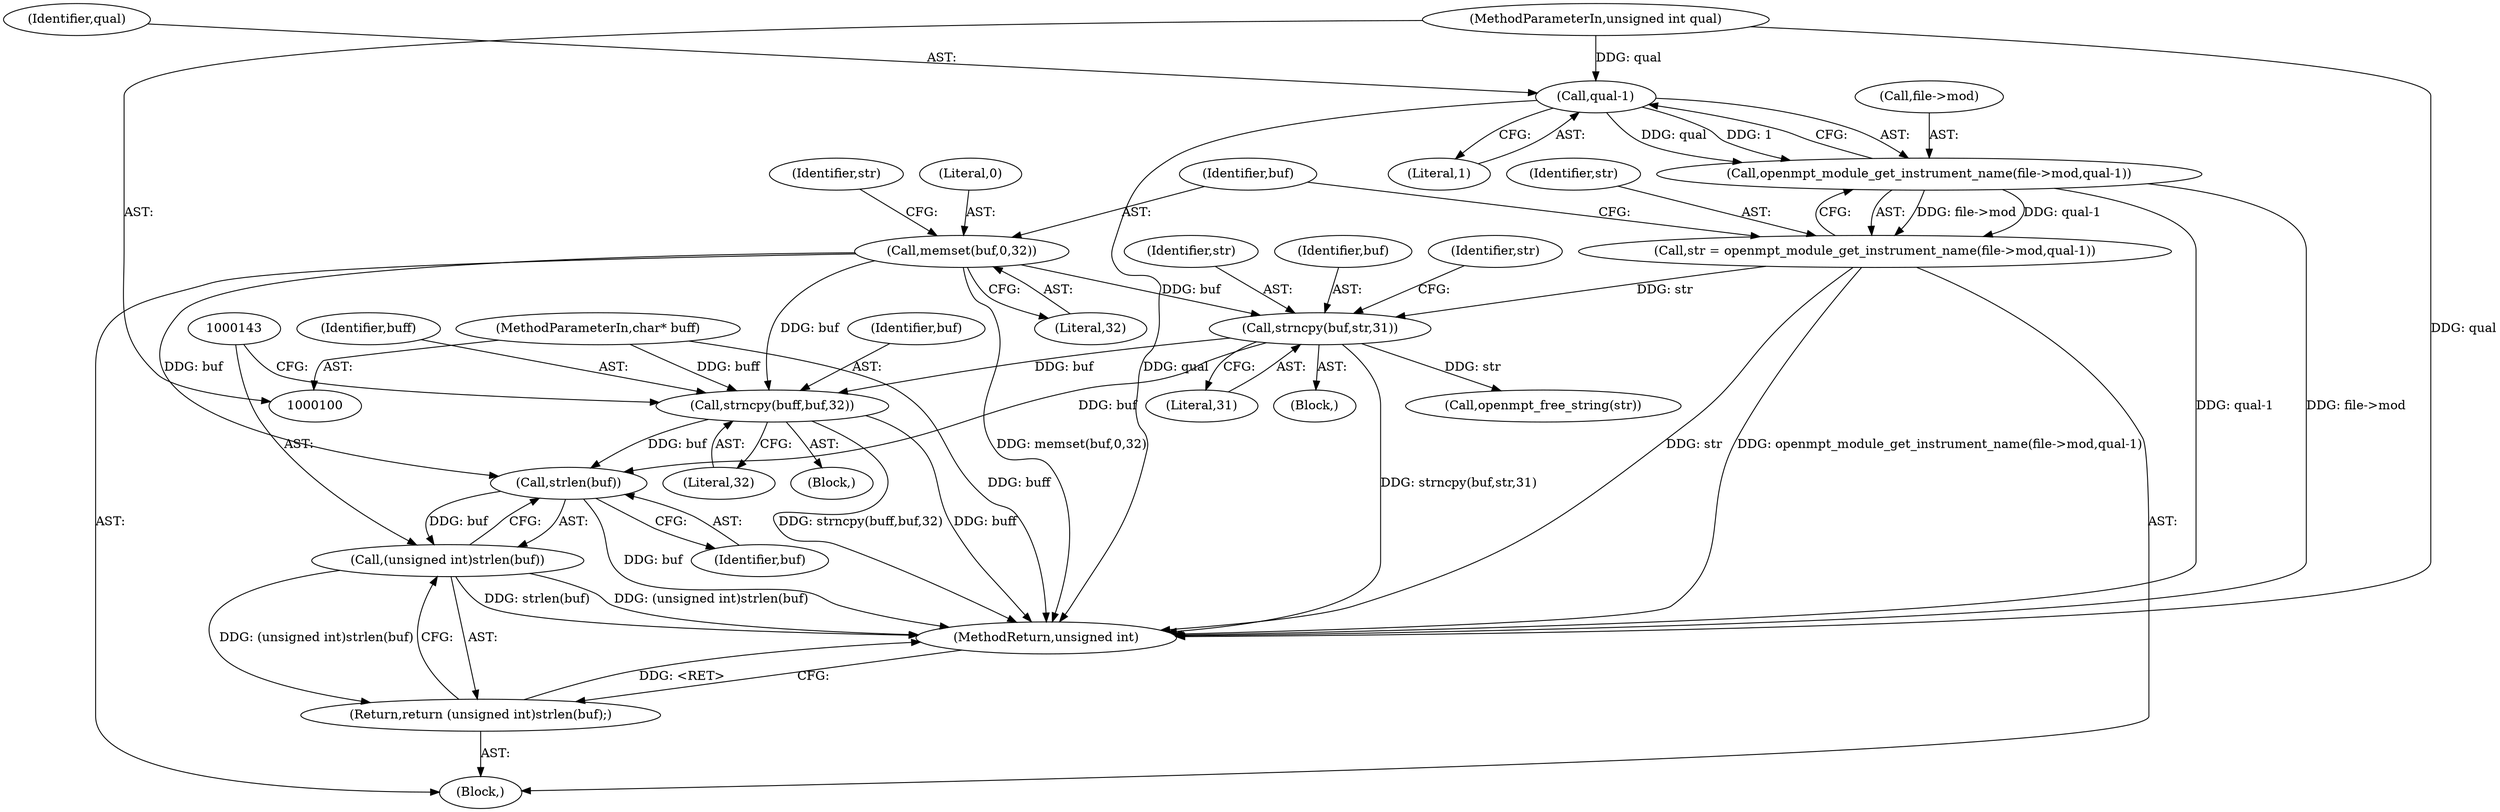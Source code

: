 digraph "0_openmpt_927688ddab43c2b203569de79407a899e734fabe@API" {
"1000144" [label="(Call,strlen(buf))"];
"1000137" [label="(Call,strncpy(buff,buf,32))"];
"1000103" [label="(MethodParameterIn,char* buff)"];
"1000128" [label="(Call,strncpy(buf,str,31))"];
"1000121" [label="(Call,memset(buf,0,32))"];
"1000112" [label="(Call,str = openmpt_module_get_instrument_name(file->mod,qual-1))"];
"1000114" [label="(Call,openmpt_module_get_instrument_name(file->mod,qual-1))"];
"1000118" [label="(Call,qual-1)"];
"1000102" [label="(MethodParameterIn,unsigned int qual)"];
"1000142" [label="(Call,(unsigned int)strlen(buf))"];
"1000141" [label="(Return,return (unsigned int)strlen(buf);)"];
"1000121" [label="(Call,memset(buf,0,32))"];
"1000138" [label="(Identifier,buff)"];
"1000104" [label="(Block,)"];
"1000126" [label="(Identifier,str)"];
"1000124" [label="(Literal,32)"];
"1000114" [label="(Call,openmpt_module_get_instrument_name(file->mod,qual-1))"];
"1000113" [label="(Identifier,str)"];
"1000145" [label="(Identifier,buf)"];
"1000132" [label="(Call,openmpt_free_string(str))"];
"1000112" [label="(Call,str = openmpt_module_get_instrument_name(file->mod,qual-1))"];
"1000130" [label="(Identifier,str)"];
"1000103" [label="(MethodParameterIn,char* buff)"];
"1000146" [label="(MethodReturn,unsigned int)"];
"1000140" [label="(Literal,32)"];
"1000115" [label="(Call,file->mod)"];
"1000122" [label="(Identifier,buf)"];
"1000129" [label="(Identifier,buf)"];
"1000131" [label="(Literal,31)"];
"1000137" [label="(Call,strncpy(buff,buf,32))"];
"1000118" [label="(Call,qual-1)"];
"1000102" [label="(MethodParameterIn,unsigned int qual)"];
"1000136" [label="(Block,)"];
"1000133" [label="(Identifier,str)"];
"1000144" [label="(Call,strlen(buf))"];
"1000119" [label="(Identifier,qual)"];
"1000120" [label="(Literal,1)"];
"1000142" [label="(Call,(unsigned int)strlen(buf))"];
"1000139" [label="(Identifier,buf)"];
"1000127" [label="(Block,)"];
"1000123" [label="(Literal,0)"];
"1000141" [label="(Return,return (unsigned int)strlen(buf);)"];
"1000128" [label="(Call,strncpy(buf,str,31))"];
"1000144" -> "1000142"  [label="AST: "];
"1000144" -> "1000145"  [label="CFG: "];
"1000145" -> "1000144"  [label="AST: "];
"1000142" -> "1000144"  [label="CFG: "];
"1000144" -> "1000146"  [label="DDG: buf"];
"1000144" -> "1000142"  [label="DDG: buf"];
"1000137" -> "1000144"  [label="DDG: buf"];
"1000128" -> "1000144"  [label="DDG: buf"];
"1000121" -> "1000144"  [label="DDG: buf"];
"1000137" -> "1000136"  [label="AST: "];
"1000137" -> "1000140"  [label="CFG: "];
"1000138" -> "1000137"  [label="AST: "];
"1000139" -> "1000137"  [label="AST: "];
"1000140" -> "1000137"  [label="AST: "];
"1000143" -> "1000137"  [label="CFG: "];
"1000137" -> "1000146"  [label="DDG: buff"];
"1000137" -> "1000146"  [label="DDG: strncpy(buff,buf,32)"];
"1000103" -> "1000137"  [label="DDG: buff"];
"1000128" -> "1000137"  [label="DDG: buf"];
"1000121" -> "1000137"  [label="DDG: buf"];
"1000103" -> "1000100"  [label="AST: "];
"1000103" -> "1000146"  [label="DDG: buff"];
"1000128" -> "1000127"  [label="AST: "];
"1000128" -> "1000131"  [label="CFG: "];
"1000129" -> "1000128"  [label="AST: "];
"1000130" -> "1000128"  [label="AST: "];
"1000131" -> "1000128"  [label="AST: "];
"1000133" -> "1000128"  [label="CFG: "];
"1000128" -> "1000146"  [label="DDG: strncpy(buf,str,31)"];
"1000121" -> "1000128"  [label="DDG: buf"];
"1000112" -> "1000128"  [label="DDG: str"];
"1000128" -> "1000132"  [label="DDG: str"];
"1000121" -> "1000104"  [label="AST: "];
"1000121" -> "1000124"  [label="CFG: "];
"1000122" -> "1000121"  [label="AST: "];
"1000123" -> "1000121"  [label="AST: "];
"1000124" -> "1000121"  [label="AST: "];
"1000126" -> "1000121"  [label="CFG: "];
"1000121" -> "1000146"  [label="DDG: memset(buf,0,32)"];
"1000112" -> "1000104"  [label="AST: "];
"1000112" -> "1000114"  [label="CFG: "];
"1000113" -> "1000112"  [label="AST: "];
"1000114" -> "1000112"  [label="AST: "];
"1000122" -> "1000112"  [label="CFG: "];
"1000112" -> "1000146"  [label="DDG: openmpt_module_get_instrument_name(file->mod,qual-1)"];
"1000112" -> "1000146"  [label="DDG: str"];
"1000114" -> "1000112"  [label="DDG: file->mod"];
"1000114" -> "1000112"  [label="DDG: qual-1"];
"1000114" -> "1000118"  [label="CFG: "];
"1000115" -> "1000114"  [label="AST: "];
"1000118" -> "1000114"  [label="AST: "];
"1000114" -> "1000146"  [label="DDG: qual-1"];
"1000114" -> "1000146"  [label="DDG: file->mod"];
"1000118" -> "1000114"  [label="DDG: qual"];
"1000118" -> "1000114"  [label="DDG: 1"];
"1000118" -> "1000120"  [label="CFG: "];
"1000119" -> "1000118"  [label="AST: "];
"1000120" -> "1000118"  [label="AST: "];
"1000118" -> "1000146"  [label="DDG: qual"];
"1000102" -> "1000118"  [label="DDG: qual"];
"1000102" -> "1000100"  [label="AST: "];
"1000102" -> "1000146"  [label="DDG: qual"];
"1000142" -> "1000141"  [label="AST: "];
"1000143" -> "1000142"  [label="AST: "];
"1000141" -> "1000142"  [label="CFG: "];
"1000142" -> "1000146"  [label="DDG: (unsigned int)strlen(buf)"];
"1000142" -> "1000146"  [label="DDG: strlen(buf)"];
"1000142" -> "1000141"  [label="DDG: (unsigned int)strlen(buf)"];
"1000141" -> "1000104"  [label="AST: "];
"1000146" -> "1000141"  [label="CFG: "];
"1000141" -> "1000146"  [label="DDG: <RET>"];
}
